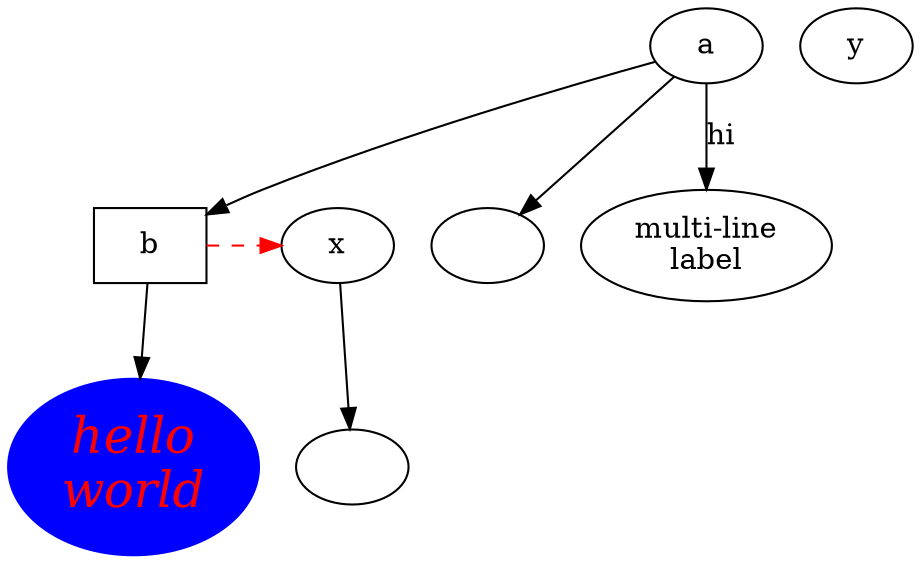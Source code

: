digraph test3 {
       a -> b -> c;
       a -> 󠁮{x y};
       b [shape=box];
       c [label="hello\nworld",color=blue,fontsize=24,
            fontname="Palatino-Italic",fontcolor=red,style=filled];
       a -> z [label="hi", weight=100];
       x ->  z [label="multi-line\nlabel"];
       edge [style=dashed,color=red];
       b -> x;
       {rank=same; b x}
}

